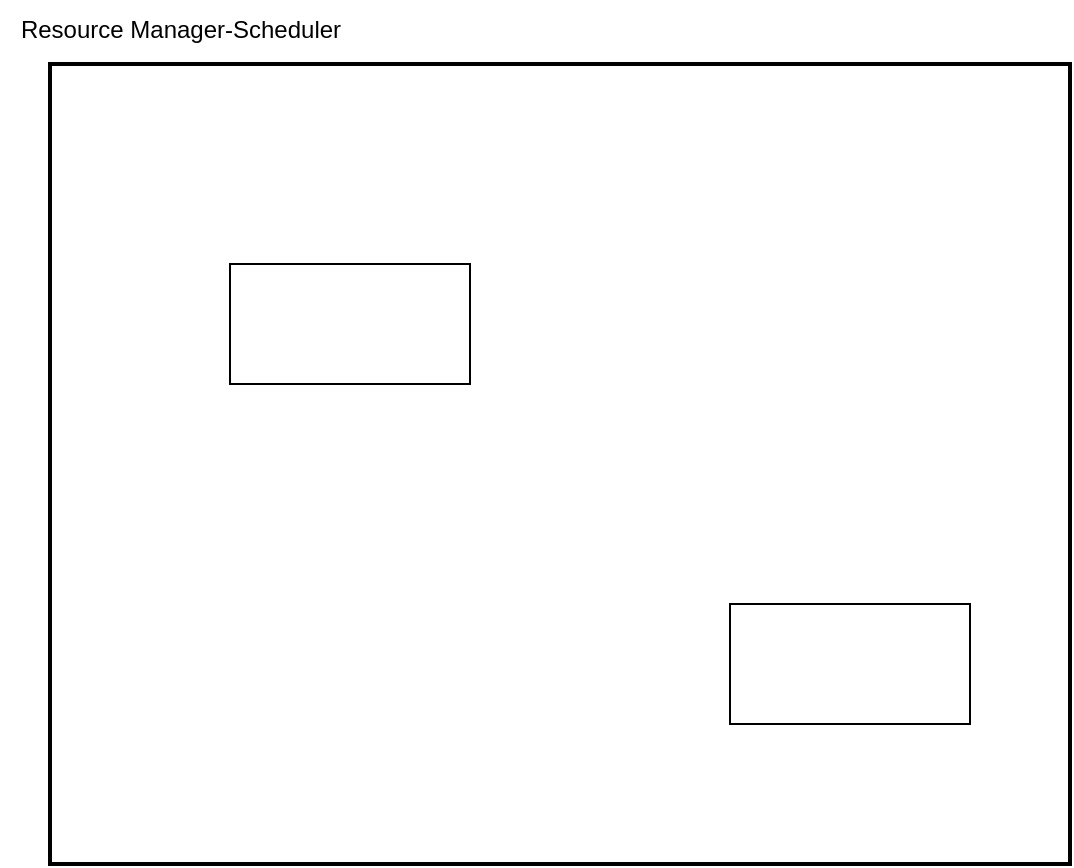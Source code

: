 <mxfile version="28.2.5">
  <diagram name="Page-1" id="1zLw72ps5s64FXrbuSvh">
    <mxGraphModel dx="1042" dy="583" grid="1" gridSize="10" guides="1" tooltips="1" connect="1" arrows="1" fold="1" page="1" pageScale="1" pageWidth="850" pageHeight="1100" math="0" shadow="0">
      <root>
        <mxCell id="0" />
        <mxCell id="1" parent="0" />
        <mxCell id="risNflQJGUfChUrpeS25-4" value="" style="rounded=0;whiteSpace=wrap;html=1;fillColor=none;strokeWidth=2;" vertex="1" parent="1">
          <mxGeometry x="140" y="50" width="510" height="400" as="geometry" />
        </mxCell>
        <mxCell id="risNflQJGUfChUrpeS25-5" value="" style="rounded=0;whiteSpace=wrap;html=1;" vertex="1" parent="1">
          <mxGeometry x="230" y="150" width="120" height="60" as="geometry" />
        </mxCell>
        <mxCell id="risNflQJGUfChUrpeS25-6" value="" style="rounded=0;whiteSpace=wrap;html=1;" vertex="1" parent="1">
          <mxGeometry x="480" y="320" width="120" height="60" as="geometry" />
        </mxCell>
        <mxCell id="risNflQJGUfChUrpeS25-7" value="Resource Manager-Scheduler" style="text;html=1;align=center;verticalAlign=middle;resizable=0;points=[];autosize=1;strokeColor=none;fillColor=none;" vertex="1" parent="1">
          <mxGeometry x="115" y="18" width="180" height="30" as="geometry" />
        </mxCell>
      </root>
    </mxGraphModel>
  </diagram>
</mxfile>
